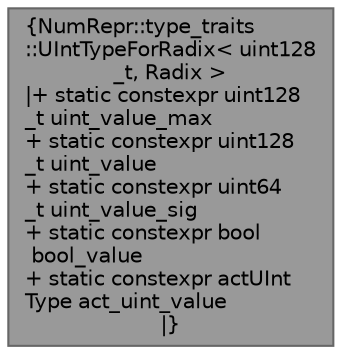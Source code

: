 digraph "NumRepr::type_traits::UIntTypeForRadix&lt; uint128_t, Radix &gt;"
{
 // INTERACTIVE_SVG=YES
 // LATEX_PDF_SIZE
  bgcolor="transparent";
  edge [fontname=Helvetica,fontsize=10,labelfontname=Helvetica,labelfontsize=10];
  node [fontname=Helvetica,fontsize=10,shape=box,height=0.2,width=0.4];
  Node1 [label="{NumRepr::type_traits\l::UIntTypeForRadix\< uint128\l_t, Radix \>\n|+ static constexpr uint128\l_t uint_value_max\l+ static constexpr uint128\l_t uint_value\l+ static constexpr uint64\l_t uint_value_sig\l+ static constexpr bool\l bool_value\l+ static constexpr actUInt\lType act_uint_value\l|}",height=0.2,width=0.4,color="gray40", fillcolor="grey60", style="filled", fontcolor="black",tooltip=" "];
}
